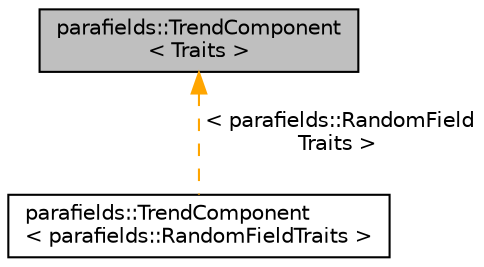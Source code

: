 digraph "parafields::TrendComponent&lt; Traits &gt;"
{
 // LATEX_PDF_SIZE
  edge [fontname="Helvetica",fontsize="10",labelfontname="Helvetica",labelfontsize="10"];
  node [fontname="Helvetica",fontsize="10",shape=record];
  Node1 [label="parafields::TrendComponent\l\< Traits \>",height=0.2,width=0.4,color="black", fillcolor="grey75", style="filled", fontcolor="black",tooltip="Component of random field representing deterministic structure."];
  Node1 -> Node2 [dir="back",color="orange",fontsize="10",style="dashed",label=" \< parafields::RandomField\lTraits \>" ,fontname="Helvetica"];
  Node2 [label="parafields::TrendComponent\l\< parafields::RandomFieldTraits \>",height=0.2,width=0.4,color="black", fillcolor="white", style="filled",URL="$a00963.html",tooltip=" "];
}
